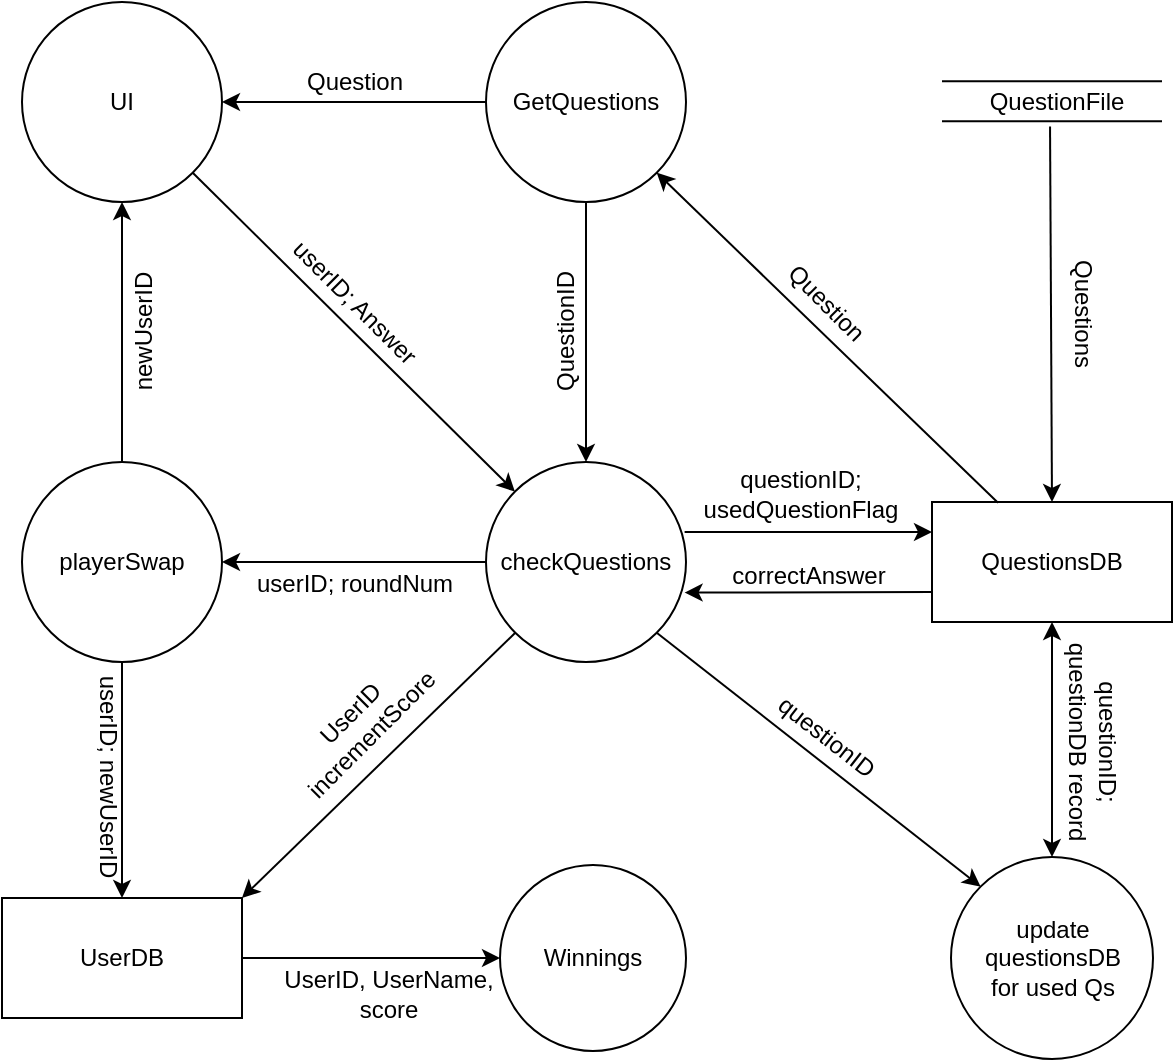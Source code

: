 <mxfile version="13.5.8" type="device"><diagram id="fwea9fgbzmDMmYeHCozC" name="Page-1"><mxGraphModel dx="763" dy="338" grid="0" gridSize="10" guides="1" tooltips="1" connect="1" arrows="1" fold="1" page="1" pageScale="1" pageWidth="827" pageHeight="1169" background="none" math="0" shadow="0"><root><mxCell id="0"/><mxCell id="1" parent="0"/><mxCell id="4BzBcLtZQx085vT42ize-1" value="GetQuestions" style="ellipse;whiteSpace=wrap;html=1;aspect=fixed;" vertex="1" parent="1"><mxGeometry x="260" y="82" width="100" height="100" as="geometry"/></mxCell><mxCell id="4BzBcLtZQx085vT42ize-2" value="QuestionsDB" style="rounded=0;whiteSpace=wrap;html=1;" vertex="1" parent="1"><mxGeometry x="483" y="332" width="120" height="60" as="geometry"/></mxCell><mxCell id="4BzBcLtZQx085vT42ize-4" value="" style="endArrow=none;startArrow=classic;html=1;entryX=0.275;entryY=0.007;entryDx=0;entryDy=0;exitX=1;exitY=1;exitDx=0;exitDy=0;endFill=0;entryPerimeter=0;" edge="1" parent="1" source="4BzBcLtZQx085vT42ize-1" target="4BzBcLtZQx085vT42ize-2"><mxGeometry width="50" height="50" relative="1" as="geometry"><mxPoint x="250" y="162" as="sourcePoint"/><mxPoint x="300" y="112" as="targetPoint"/></mxGeometry></mxCell><mxCell id="4BzBcLtZQx085vT42ize-5" value="Question&lt;br&gt;" style="text;html=1;align=center;verticalAlign=middle;resizable=0;points=[];autosize=1;rotation=45;" vertex="1" parent="1"><mxGeometry x="399.5" y="222" width="60" height="20" as="geometry"/></mxCell><mxCell id="4BzBcLtZQx085vT42ize-7" value="UI" style="ellipse;whiteSpace=wrap;html=1;aspect=fixed;" vertex="1" parent="1"><mxGeometry x="28" y="82" width="100" height="100" as="geometry"/></mxCell><mxCell id="4BzBcLtZQx085vT42ize-8" value="" style="endArrow=classic;html=1;entryX=1;entryY=0.5;entryDx=0;entryDy=0;exitX=0;exitY=0.5;exitDx=0;exitDy=0;" edge="1" parent="1" source="4BzBcLtZQx085vT42ize-1" target="4BzBcLtZQx085vT42ize-7"><mxGeometry width="50" height="50" relative="1" as="geometry"><mxPoint x="230" y="332" as="sourcePoint"/><mxPoint x="280" y="282" as="targetPoint"/></mxGeometry></mxCell><mxCell id="4BzBcLtZQx085vT42ize-10" value="checkQuestions" style="ellipse;whiteSpace=wrap;html=1;aspect=fixed;" vertex="1" parent="1"><mxGeometry x="260" y="312" width="100" height="100" as="geometry"/></mxCell><mxCell id="4BzBcLtZQx085vT42ize-11" value="" style="endArrow=classic;html=1;exitX=1;exitY=1;exitDx=0;exitDy=0;" edge="1" parent="1" source="4BzBcLtZQx085vT42ize-7" target="4BzBcLtZQx085vT42ize-10"><mxGeometry width="50" height="50" relative="1" as="geometry"><mxPoint x="230" y="332" as="sourcePoint"/><mxPoint x="280" y="282" as="targetPoint"/></mxGeometry></mxCell><mxCell id="4BzBcLtZQx085vT42ize-12" value="Question" style="text;html=1;align=center;verticalAlign=middle;resizable=0;points=[];autosize=1;rotation=0;" vertex="1" parent="1"><mxGeometry x="164" y="112" width="60" height="20" as="geometry"/></mxCell><mxCell id="4BzBcLtZQx085vT42ize-13" value="userID; Answer" style="text;html=1;align=center;verticalAlign=middle;resizable=0;points=[];autosize=1;rotation=45;" vertex="1" parent="1"><mxGeometry x="144" y="222" width="100" height="20" as="geometry"/></mxCell><mxCell id="4BzBcLtZQx085vT42ize-14" value="UserDB" style="rounded=0;whiteSpace=wrap;html=1;" vertex="1" parent="1"><mxGeometry x="18" y="530" width="120" height="60" as="geometry"/></mxCell><mxCell id="4BzBcLtZQx085vT42ize-15" value="" style="endArrow=classic;html=1;entryX=1;entryY=0;entryDx=0;entryDy=0;exitX=0;exitY=1;exitDx=0;exitDy=0;" edge="1" parent="1" source="4BzBcLtZQx085vT42ize-10" target="4BzBcLtZQx085vT42ize-14"><mxGeometry width="50" height="50" relative="1" as="geometry"><mxPoint x="230" y="372" as="sourcePoint"/><mxPoint x="280" y="322" as="targetPoint"/></mxGeometry></mxCell><mxCell id="4BzBcLtZQx085vT42ize-16" value="" style="endArrow=classic;html=1;entryX=0;entryY=0.25;entryDx=0;entryDy=0;exitX=0.993;exitY=0.35;exitDx=0;exitDy=0;exitPerimeter=0;" edge="1" parent="1" source="4BzBcLtZQx085vT42ize-10" target="4BzBcLtZQx085vT42ize-2"><mxGeometry width="50" height="50" relative="1" as="geometry"><mxPoint x="230" y="322" as="sourcePoint"/><mxPoint x="280" y="272" as="targetPoint"/></mxGeometry></mxCell><mxCell id="4BzBcLtZQx085vT42ize-17" value="questionID;&lt;br&gt;usedQuestionFlag" style="text;html=1;align=center;verticalAlign=middle;resizable=0;points=[];autosize=1;rotation=0;" vertex="1" parent="1"><mxGeometry x="363" y="312" width="107" height="32" as="geometry"/></mxCell><mxCell id="4BzBcLtZQx085vT42ize-18" value="UserID&lt;br&gt;incrementScore" style="text;html=1;align=center;verticalAlign=middle;resizable=0;points=[];autosize=1;rotation=-45;" vertex="1" parent="1"><mxGeometry x="150" y="427" width="94" height="32" as="geometry"/></mxCell><mxCell id="4BzBcLtZQx085vT42ize-19" value="" style="endArrow=classic;html=1;exitX=0.5;exitY=1;exitDx=0;exitDy=0;entryX=0.5;entryY=0;entryDx=0;entryDy=0;" edge="1" parent="1" source="4BzBcLtZQx085vT42ize-1" target="4BzBcLtZQx085vT42ize-10"><mxGeometry width="50" height="50" relative="1" as="geometry"><mxPoint x="240" y="322" as="sourcePoint"/><mxPoint x="290" y="272" as="targetPoint"/></mxGeometry></mxCell><mxCell id="4BzBcLtZQx085vT42ize-20" value="QuestionID" style="text;html=1;align=center;verticalAlign=middle;resizable=0;points=[];autosize=1;rotation=-90;" vertex="1" parent="1"><mxGeometry x="260" y="237" width="80" height="20" as="geometry"/></mxCell><mxCell id="4BzBcLtZQx085vT42ize-21" value="" style="endArrow=classic;html=1;exitX=0;exitY=0.75;exitDx=0;exitDy=0;entryX=0.993;entryY=0.653;entryDx=0;entryDy=0;entryPerimeter=0;" edge="1" parent="1" source="4BzBcLtZQx085vT42ize-2" target="4BzBcLtZQx085vT42ize-10"><mxGeometry width="50" height="50" relative="1" as="geometry"><mxPoint x="240" y="322" as="sourcePoint"/><mxPoint x="290" y="272" as="targetPoint"/></mxGeometry></mxCell><mxCell id="4BzBcLtZQx085vT42ize-22" value="correctAnswer" style="text;html=1;align=center;verticalAlign=middle;resizable=0;points=[];autosize=1;rotation=0;" vertex="1" parent="1"><mxGeometry x="376" y="359" width="90" height="20" as="geometry"/></mxCell><mxCell id="4BzBcLtZQx085vT42ize-23" value="playerSwap" style="ellipse;whiteSpace=wrap;html=1;aspect=fixed;" vertex="1" parent="1"><mxGeometry x="28" y="312" width="100" height="100" as="geometry"/></mxCell><mxCell id="4BzBcLtZQx085vT42ize-24" value="" style="endArrow=classic;html=1;exitX=0;exitY=0.5;exitDx=0;exitDy=0;entryX=1;entryY=0.5;entryDx=0;entryDy=0;" edge="1" parent="1" source="4BzBcLtZQx085vT42ize-10" target="4BzBcLtZQx085vT42ize-23"><mxGeometry width="50" height="50" relative="1" as="geometry"><mxPoint x="263.04" y="380" as="sourcePoint"/><mxPoint x="290" y="322" as="targetPoint"/></mxGeometry></mxCell><mxCell id="4BzBcLtZQx085vT42ize-30" value="" style="endArrow=classic;html=1;entryX=0.5;entryY=1;entryDx=0;entryDy=0;exitX=0.5;exitY=0;exitDx=0;exitDy=0;" edge="1" parent="1" source="4BzBcLtZQx085vT42ize-23" target="4BzBcLtZQx085vT42ize-7"><mxGeometry width="50" height="50" relative="1" as="geometry"><mxPoint x="120" y="262" as="sourcePoint"/><mxPoint x="170" y="212" as="targetPoint"/></mxGeometry></mxCell><mxCell id="4BzBcLtZQx085vT42ize-31" value="newUserID" style="text;html=1;align=center;verticalAlign=middle;resizable=0;points=[];autosize=1;rotation=-90;" vertex="1" parent="1"><mxGeometry x="54" y="237" width="70" height="20" as="geometry"/></mxCell><mxCell id="4BzBcLtZQx085vT42ize-32" value="userID; newUserID" style="text;html=1;align=center;verticalAlign=middle;resizable=0;points=[];autosize=1;rotation=90;" vertex="1" parent="1"><mxGeometry x="11" y="459" width="120" height="20" as="geometry"/></mxCell><mxCell id="4BzBcLtZQx085vT42ize-33" value="userID; roundNum" style="text;html=1;align=center;verticalAlign=middle;resizable=0;points=[];autosize=1;" vertex="1" parent="1"><mxGeometry x="140" y="364" width="108" height="18" as="geometry"/></mxCell><mxCell id="4BzBcLtZQx085vT42ize-34" value="update questionsDB&lt;br&gt;for used Qs" style="ellipse;whiteSpace=wrap;html=1;aspect=fixed;" vertex="1" parent="1"><mxGeometry x="492.5" y="509.5" width="101" height="101" as="geometry"/></mxCell><mxCell id="4BzBcLtZQx085vT42ize-35" value="" style="endArrow=classic;html=1;exitX=1;exitY=1;exitDx=0;exitDy=0;entryX=0;entryY=0;entryDx=0;entryDy=0;" edge="1" parent="1" source="4BzBcLtZQx085vT42ize-10" target="4BzBcLtZQx085vT42ize-34"><mxGeometry width="50" height="50" relative="1" as="geometry"><mxPoint x="320" y="302" as="sourcePoint"/><mxPoint x="370" y="252" as="targetPoint"/></mxGeometry></mxCell><mxCell id="4BzBcLtZQx085vT42ize-36" value="questionID" style="text;html=1;align=center;verticalAlign=middle;resizable=0;points=[];autosize=1;rotation=38;" vertex="1" parent="1"><mxGeometry x="394.5" y="439" width="70" height="20" as="geometry"/></mxCell><mxCell id="4BzBcLtZQx085vT42ize-38" value="" style="endArrow=classic;startArrow=classic;html=1;exitX=0.5;exitY=0;exitDx=0;exitDy=0;entryX=0.5;entryY=1;entryDx=0;entryDy=0;" edge="1" parent="1" source="4BzBcLtZQx085vT42ize-34" target="4BzBcLtZQx085vT42ize-2"><mxGeometry width="50" height="50" relative="1" as="geometry"><mxPoint x="620" y="212" as="sourcePoint"/><mxPoint x="670" y="162" as="targetPoint"/></mxGeometry></mxCell><mxCell id="4BzBcLtZQx085vT42ize-39" value="questionID;&lt;br&gt;questionDB record" style="text;html=1;align=center;verticalAlign=middle;resizable=0;points=[];autosize=1;rotation=90;" vertex="1" parent="1"><mxGeometry x="509" y="435" width="109" height="32" as="geometry"/></mxCell><mxCell id="4BzBcLtZQx085vT42ize-40" value="" style="endArrow=none;html=1;" edge="1" parent="1"><mxGeometry width="50" height="50" relative="1" as="geometry"><mxPoint x="488" y="121.58" as="sourcePoint"/><mxPoint x="598" y="121.58" as="targetPoint"/></mxGeometry></mxCell><mxCell id="4BzBcLtZQx085vT42ize-41" value="QuestionFile&lt;br&gt;" style="text;html=1;align=center;verticalAlign=middle;resizable=0;points=[];autosize=1;" vertex="1" parent="1"><mxGeometry x="504.5" y="122" width="80" height="20" as="geometry"/></mxCell><mxCell id="4BzBcLtZQx085vT42ize-43" value="" style="endArrow=none;html=1;" edge="1" parent="1"><mxGeometry width="50" height="50" relative="1" as="geometry"><mxPoint x="488" y="141.58" as="sourcePoint"/><mxPoint x="598" y="141.58" as="targetPoint"/></mxGeometry></mxCell><mxCell id="4BzBcLtZQx085vT42ize-44" value="" style="endArrow=classic;html=1;entryX=0.5;entryY=0;entryDx=0;entryDy=0;exitX=0.469;exitY=1.11;exitDx=0;exitDy=0;exitPerimeter=0;" edge="1" parent="1" source="4BzBcLtZQx085vT42ize-41" target="4BzBcLtZQx085vT42ize-2"><mxGeometry width="50" height="50" relative="1" as="geometry"><mxPoint x="570" y="22" as="sourcePoint"/><mxPoint x="680" y="22" as="targetPoint"/></mxGeometry></mxCell><mxCell id="4BzBcLtZQx085vT42ize-45" value="Questions" style="text;html=1;align=center;verticalAlign=middle;resizable=0;points=[];autosize=1;rotation=90;" vertex="1" parent="1"><mxGeometry x="523.5" y="227" width="70" height="20" as="geometry"/></mxCell><mxCell id="4BzBcLtZQx085vT42ize-47" value="Winnings" style="ellipse;whiteSpace=wrap;html=1;aspect=fixed;" vertex="1" parent="1"><mxGeometry x="267" y="513.5" width="93" height="93" as="geometry"/></mxCell><mxCell id="4BzBcLtZQx085vT42ize-48" value="" style="endArrow=classic;html=1;exitX=1;exitY=0.5;exitDx=0;exitDy=0;entryX=0;entryY=0.5;entryDx=0;entryDy=0;" edge="1" parent="1" source="4BzBcLtZQx085vT42ize-14" target="4BzBcLtZQx085vT42ize-47"><mxGeometry width="50" height="50" relative="1" as="geometry"><mxPoint x="590" y="552" as="sourcePoint"/><mxPoint x="640" y="502" as="targetPoint"/></mxGeometry></mxCell><mxCell id="4BzBcLtZQx085vT42ize-49" value="UserID, UserName,&lt;br&gt;score" style="text;html=1;align=center;verticalAlign=middle;resizable=0;points=[];autosize=1;rotation=0;" vertex="1" parent="1"><mxGeometry x="153" y="562" width="115" height="32" as="geometry"/></mxCell><mxCell id="4BzBcLtZQx085vT42ize-50" value="" style="endArrow=classic;html=1;exitX=0.5;exitY=1;exitDx=0;exitDy=0;entryX=0.5;entryY=0;entryDx=0;entryDy=0;" edge="1" parent="1" source="4BzBcLtZQx085vT42ize-23" target="4BzBcLtZQx085vT42ize-14"><mxGeometry width="50" height="50" relative="1" as="geometry"><mxPoint x="493" y="377" as="sourcePoint"/><mxPoint x="543" y="327" as="targetPoint"/></mxGeometry></mxCell></root></mxGraphModel></diagram></mxfile>